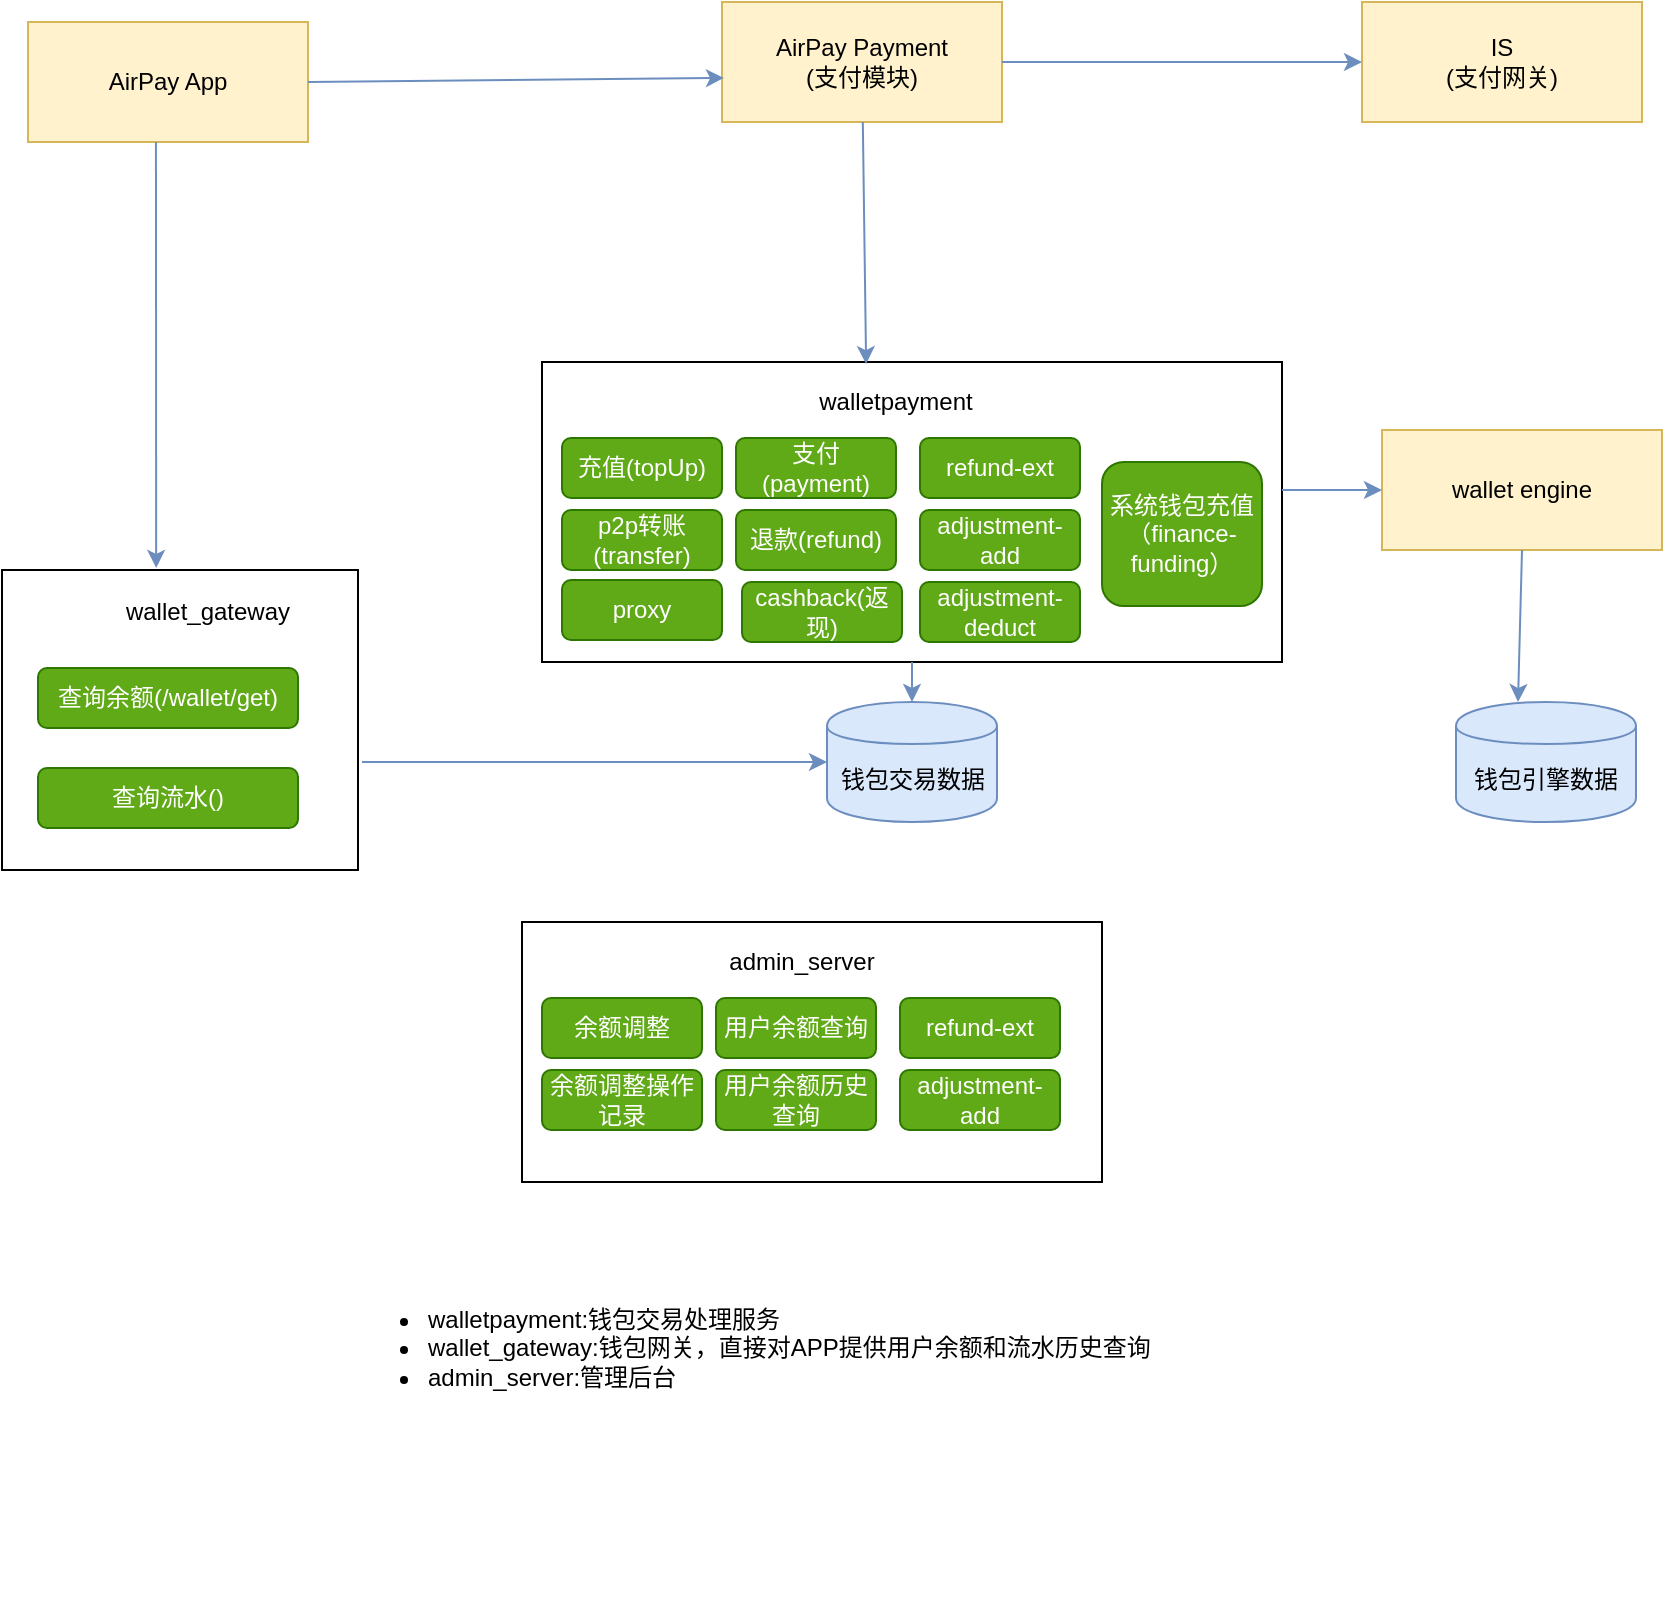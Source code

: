<mxfile version="13.2.4" type="github">
  <diagram id="bsD2x_KO6xM0R5m1DpQU" name="Page-1">
    <mxGraphModel dx="2125" dy="785" grid="1" gridSize="10" guides="1" tooltips="1" connect="1" arrows="1" fold="1" page="1" pageScale="1" pageWidth="827" pageHeight="1169" math="0" shadow="0">
      <root>
        <mxCell id="0" />
        <mxCell id="1" parent="0" />
        <mxCell id="wW9nk24ufCQ6Eqpu4SKE-6" value="" style="rounded=0;whiteSpace=wrap;html=1;" parent="1" vertex="1">
          <mxGeometry x="-270" y="310" width="370" height="150" as="geometry" />
        </mxCell>
        <mxCell id="wW9nk24ufCQ6Eqpu4SKE-4" value="proxy" style="rounded=1;whiteSpace=wrap;html=1;fillColor=#60a917;strokeColor=#2D7600;fontColor=#ffffff;" parent="1" vertex="1">
          <mxGeometry x="-260" y="419" width="80" height="30" as="geometry" />
        </mxCell>
        <mxCell id="wW9nk24ufCQ6Eqpu4SKE-5" value="p2p转账(transfer)" style="rounded=1;whiteSpace=wrap;html=1;fillColor=#60a917;strokeColor=#2D7600;fontColor=#ffffff;" parent="1" vertex="1">
          <mxGeometry x="-260" y="384" width="80" height="30" as="geometry" />
        </mxCell>
        <mxCell id="wW9nk24ufCQ6Eqpu4SKE-7" value="walletpayment" style="text;html=1;strokeColor=none;fillColor=none;align=center;verticalAlign=middle;whiteSpace=wrap;rounded=0;" parent="1" vertex="1">
          <mxGeometry x="-123" y="320" width="60" height="20" as="geometry" />
        </mxCell>
        <mxCell id="qn0rlDkQ1B8nhi_zscxB-5" value="AirPay App" style="rounded=0;whiteSpace=wrap;html=1;fillColor=#fff2cc;strokeColor=#d6b656;" parent="1" vertex="1">
          <mxGeometry x="-527" y="140" width="140" height="60" as="geometry" />
        </mxCell>
        <mxCell id="HvTuLi2SZUOxGm0iaF9G-14" value="充值(topUp)" style="rounded=1;whiteSpace=wrap;html=1;fillColor=#60a917;strokeColor=#2D7600;fontColor=#ffffff;" parent="1" vertex="1">
          <mxGeometry x="-260" y="348" width="80" height="30" as="geometry" />
        </mxCell>
        <mxCell id="HvTuLi2SZUOxGm0iaF9G-21" value="&lt;div style=&quot;text-align: justify&quot;&gt;&lt;ul&gt;&lt;li&gt;walletpayment:钱包交易处理服务&lt;/li&gt;&lt;li&gt;wallet_gateway:钱包网关，直接对APP提供用户余额和流水历史查询&lt;/li&gt;&lt;li&gt;admin_server:管理后台&lt;/li&gt;&lt;/ul&gt;&lt;/div&gt;&lt;div style=&quot;text-align: justify&quot;&gt;&lt;span style=&quot;font-weight: normal&quot;&gt;&lt;font style=&quot;font-size: 12px&quot;&gt;&lt;br&gt;&lt;/font&gt;&lt;/span&gt;&lt;/div&gt;" style="text;html=1;strokeColor=none;fillColor=none;spacing=5;spacingTop=-20;whiteSpace=wrap;overflow=hidden;rounded=0;" parent="1" vertex="1">
          <mxGeometry x="-372" y="780" width="500" height="150" as="geometry" />
        </mxCell>
        <mxCell id="NhHqqg0fZjunkmNu0OAJ-4" value="支付(payment)" style="rounded=1;whiteSpace=wrap;html=1;fillColor=#60a917;strokeColor=#2D7600;fontColor=#ffffff;" parent="1" vertex="1">
          <mxGeometry x="-173" y="348" width="80" height="30" as="geometry" />
        </mxCell>
        <mxCell id="NhHqqg0fZjunkmNu0OAJ-5" value="退款(refund)" style="rounded=1;whiteSpace=wrap;html=1;fillColor=#60a917;strokeColor=#2D7600;fontColor=#ffffff;" parent="1" vertex="1">
          <mxGeometry x="-173" y="384" width="80" height="30" as="geometry" />
        </mxCell>
        <mxCell id="NhHqqg0fZjunkmNu0OAJ-6" value="cashback(返现)" style="rounded=1;whiteSpace=wrap;html=1;fillColor=#60a917;strokeColor=#2D7600;fontColor=#ffffff;" parent="1" vertex="1">
          <mxGeometry x="-170" y="420" width="80" height="30" as="geometry" />
        </mxCell>
        <mxCell id="NhHqqg0fZjunkmNu0OAJ-7" value="refund-ext" style="rounded=1;whiteSpace=wrap;html=1;fillColor=#60a917;strokeColor=#2D7600;fontColor=#ffffff;" parent="1" vertex="1">
          <mxGeometry x="-81" y="348" width="80" height="30" as="geometry" />
        </mxCell>
        <mxCell id="NhHqqg0fZjunkmNu0OAJ-8" value="adjustment-add" style="rounded=1;whiteSpace=wrap;html=1;fillColor=#60a917;strokeColor=#2D7600;fontColor=#ffffff;" parent="1" vertex="1">
          <mxGeometry x="-81" y="384" width="80" height="30" as="geometry" />
        </mxCell>
        <mxCell id="NhHqqg0fZjunkmNu0OAJ-9" value="adjustment-deduct" style="rounded=1;whiteSpace=wrap;html=1;fillColor=#60a917;strokeColor=#2D7600;fontColor=#ffffff;" parent="1" vertex="1">
          <mxGeometry x="-81" y="420" width="80" height="30" as="geometry" />
        </mxCell>
        <mxCell id="NhHqqg0fZjunkmNu0OAJ-10" value="系统钱包充值（finance-funding）" style="rounded=1;whiteSpace=wrap;html=1;fillColor=#60a917;strokeColor=#2D7600;fontColor=#ffffff;" parent="1" vertex="1">
          <mxGeometry x="10" y="360" width="80" height="72" as="geometry" />
        </mxCell>
        <mxCell id="NhHqqg0fZjunkmNu0OAJ-11" value="" style="rounded=0;whiteSpace=wrap;html=1;" parent="1" vertex="1">
          <mxGeometry x="-540" y="414" width="178" height="150" as="geometry" />
        </mxCell>
        <mxCell id="NhHqqg0fZjunkmNu0OAJ-13" value="查询流水()" style="rounded=1;whiteSpace=wrap;html=1;fillColor=#60a917;strokeColor=#2D7600;fontColor=#ffffff;" parent="1" vertex="1">
          <mxGeometry x="-522" y="513" width="130" height="30" as="geometry" />
        </mxCell>
        <mxCell id="NhHqqg0fZjunkmNu0OAJ-14" value="wallet_gateway" style="text;html=1;strokeColor=none;fillColor=none;align=center;verticalAlign=middle;whiteSpace=wrap;rounded=0;" parent="1" vertex="1">
          <mxGeometry x="-502" y="425" width="130" height="20" as="geometry" />
        </mxCell>
        <mxCell id="NhHqqg0fZjunkmNu0OAJ-15" value="查询余额(/wallet/get)" style="rounded=1;whiteSpace=wrap;html=1;fillColor=#60a917;strokeColor=#2D7600;fontColor=#ffffff;" parent="1" vertex="1">
          <mxGeometry x="-522" y="463" width="130" height="30" as="geometry" />
        </mxCell>
        <mxCell id="NhHqqg0fZjunkmNu0OAJ-23" value="AirPay Payment&lt;br&gt;(支付模块)" style="rounded=0;whiteSpace=wrap;html=1;fillColor=#fff2cc;strokeColor=#d6b656;" parent="1" vertex="1">
          <mxGeometry x="-180" y="130" width="140" height="60" as="geometry" />
        </mxCell>
        <mxCell id="NhHqqg0fZjunkmNu0OAJ-24" value="IS&lt;br&gt;(支付网关)" style="rounded=0;whiteSpace=wrap;html=1;fillColor=#fff2cc;strokeColor=#d6b656;" parent="1" vertex="1">
          <mxGeometry x="140" y="130" width="140" height="60" as="geometry" />
        </mxCell>
        <mxCell id="D_jg47KwJ7MUG4NsFkgv-1" value="wallet engine" style="rounded=0;whiteSpace=wrap;html=1;fillColor=#fff2cc;strokeColor=#d6b656;" vertex="1" parent="1">
          <mxGeometry x="150" y="344" width="140" height="60" as="geometry" />
        </mxCell>
        <mxCell id="D_jg47KwJ7MUG4NsFkgv-2" value="钱包引擎数据" style="shape=cylinder;whiteSpace=wrap;html=1;boundedLbl=1;backgroundOutline=1;fillColor=#dae8fc;strokeColor=#6c8ebf;" vertex="1" parent="1">
          <mxGeometry x="187" y="480" width="90" height="60" as="geometry" />
        </mxCell>
        <mxCell id="D_jg47KwJ7MUG4NsFkgv-4" value="钱包交易数据" style="shape=cylinder;whiteSpace=wrap;html=1;boundedLbl=1;backgroundOutline=1;fillColor=#dae8fc;strokeColor=#6c8ebf;" vertex="1" parent="1">
          <mxGeometry x="-127.5" y="480" width="85" height="60" as="geometry" />
        </mxCell>
        <mxCell id="D_jg47KwJ7MUG4NsFkgv-5" value="" style="endArrow=classic;html=1;exitX=0.457;exitY=1;exitDx=0;exitDy=0;exitPerimeter=0;entryX=0.433;entryY=-0.007;entryDx=0;entryDy=0;entryPerimeter=0;fillColor=#dae8fc;strokeColor=#6c8ebf;" edge="1" parent="1" source="qn0rlDkQ1B8nhi_zscxB-5" target="NhHqqg0fZjunkmNu0OAJ-11">
          <mxGeometry width="50" height="50" relative="1" as="geometry">
            <mxPoint x="-190" y="370" as="sourcePoint" />
            <mxPoint x="-140" y="320" as="targetPoint" />
          </mxGeometry>
        </mxCell>
        <mxCell id="D_jg47KwJ7MUG4NsFkgv-6" value="" style="endArrow=classic;html=1;exitX=1;exitY=0.5;exitDx=0;exitDy=0;entryX=0.007;entryY=0.633;entryDx=0;entryDy=0;entryPerimeter=0;fillColor=#dae8fc;strokeColor=#6c8ebf;" edge="1" parent="1" source="qn0rlDkQ1B8nhi_zscxB-5" target="NhHqqg0fZjunkmNu0OAJ-23">
          <mxGeometry width="50" height="50" relative="1" as="geometry">
            <mxPoint x="-190" y="370" as="sourcePoint" />
            <mxPoint x="-140" y="320" as="targetPoint" />
          </mxGeometry>
        </mxCell>
        <mxCell id="D_jg47KwJ7MUG4NsFkgv-7" value="" style="endArrow=classic;html=1;exitX=1;exitY=0.5;exitDx=0;exitDy=0;entryX=0;entryY=0.5;entryDx=0;entryDy=0;fillColor=#dae8fc;strokeColor=#6c8ebf;" edge="1" parent="1" source="NhHqqg0fZjunkmNu0OAJ-23" target="NhHqqg0fZjunkmNu0OAJ-24">
          <mxGeometry width="50" height="50" relative="1" as="geometry">
            <mxPoint x="-190" y="370" as="sourcePoint" />
            <mxPoint x="-140" y="320" as="targetPoint" />
          </mxGeometry>
        </mxCell>
        <mxCell id="D_jg47KwJ7MUG4NsFkgv-8" value="" style="endArrow=classic;html=1;entryX=0.438;entryY=0.007;entryDx=0;entryDy=0;entryPerimeter=0;fillColor=#dae8fc;strokeColor=#6c8ebf;" edge="1" parent="1" source="NhHqqg0fZjunkmNu0OAJ-23" target="wW9nk24ufCQ6Eqpu4SKE-6">
          <mxGeometry width="50" height="50" relative="1" as="geometry">
            <mxPoint x="-190" y="370" as="sourcePoint" />
            <mxPoint x="-140" y="320" as="targetPoint" />
          </mxGeometry>
        </mxCell>
        <mxCell id="D_jg47KwJ7MUG4NsFkgv-9" value="" style="endArrow=classic;html=1;entryX=0;entryY=0.5;entryDx=0;entryDy=0;fillColor=#dae8fc;strokeColor=#6c8ebf;" edge="1" parent="1" target="D_jg47KwJ7MUG4NsFkgv-1">
          <mxGeometry width="50" height="50" relative="1" as="geometry">
            <mxPoint x="100" y="374" as="sourcePoint" />
            <mxPoint x="-140" y="320" as="targetPoint" />
          </mxGeometry>
        </mxCell>
        <mxCell id="D_jg47KwJ7MUG4NsFkgv-10" value="" style="endArrow=classic;html=1;exitX=0.5;exitY=1;exitDx=0;exitDy=0;fillColor=#dae8fc;strokeColor=#6c8ebf;" edge="1" parent="1" source="D_jg47KwJ7MUG4NsFkgv-1">
          <mxGeometry width="50" height="50" relative="1" as="geometry">
            <mxPoint x="230" y="450" as="sourcePoint" />
            <mxPoint x="218" y="480" as="targetPoint" />
          </mxGeometry>
        </mxCell>
        <mxCell id="D_jg47KwJ7MUG4NsFkgv-16" value="" style="endArrow=classic;html=1;entryX=0;entryY=0.5;entryDx=0;entryDy=0;fillColor=#dae8fc;strokeColor=#6c8ebf;" edge="1" parent="1" target="D_jg47KwJ7MUG4NsFkgv-4">
          <mxGeometry width="50" height="50" relative="1" as="geometry">
            <mxPoint x="-360" y="510" as="sourcePoint" />
            <mxPoint x="-140" y="320" as="targetPoint" />
          </mxGeometry>
        </mxCell>
        <mxCell id="D_jg47KwJ7MUG4NsFkgv-17" value="" style="endArrow=classic;html=1;entryX=0.5;entryY=0;entryDx=0;entryDy=0;fillColor=#dae8fc;strokeColor=#6c8ebf;" edge="1" parent="1" target="D_jg47KwJ7MUG4NsFkgv-4">
          <mxGeometry width="50" height="50" relative="1" as="geometry">
            <mxPoint x="-85" y="460" as="sourcePoint" />
            <mxPoint x="-140" y="320" as="targetPoint" />
          </mxGeometry>
        </mxCell>
        <mxCell id="D_jg47KwJ7MUG4NsFkgv-18" value="" style="rounded=0;whiteSpace=wrap;html=1;" vertex="1" parent="1">
          <mxGeometry x="-280" y="590" width="290" height="130" as="geometry" />
        </mxCell>
        <mxCell id="D_jg47KwJ7MUG4NsFkgv-20" value="余额调整操作记录" style="rounded=1;whiteSpace=wrap;html=1;fillColor=#60a917;strokeColor=#2D7600;fontColor=#ffffff;" vertex="1" parent="1">
          <mxGeometry x="-270" y="664" width="80" height="30" as="geometry" />
        </mxCell>
        <mxCell id="D_jg47KwJ7MUG4NsFkgv-21" value="admin_server" style="text;html=1;strokeColor=none;fillColor=none;align=center;verticalAlign=middle;whiteSpace=wrap;rounded=0;" vertex="1" parent="1">
          <mxGeometry x="-170" y="600" width="60" height="20" as="geometry" />
        </mxCell>
        <mxCell id="D_jg47KwJ7MUG4NsFkgv-22" value="余额调整" style="rounded=1;whiteSpace=wrap;html=1;fillColor=#60a917;strokeColor=#2D7600;fontColor=#ffffff;" vertex="1" parent="1">
          <mxGeometry x="-270" y="628" width="80" height="30" as="geometry" />
        </mxCell>
        <mxCell id="D_jg47KwJ7MUG4NsFkgv-23" value="用户余额查询" style="rounded=1;whiteSpace=wrap;html=1;fillColor=#60a917;strokeColor=#2D7600;fontColor=#ffffff;" vertex="1" parent="1">
          <mxGeometry x="-183" y="628" width="80" height="30" as="geometry" />
        </mxCell>
        <mxCell id="D_jg47KwJ7MUG4NsFkgv-24" value="用户余额历史查询" style="rounded=1;whiteSpace=wrap;html=1;fillColor=#60a917;strokeColor=#2D7600;fontColor=#ffffff;" vertex="1" parent="1">
          <mxGeometry x="-183" y="664" width="80" height="30" as="geometry" />
        </mxCell>
        <mxCell id="D_jg47KwJ7MUG4NsFkgv-26" value="refund-ext" style="rounded=1;whiteSpace=wrap;html=1;fillColor=#60a917;strokeColor=#2D7600;fontColor=#ffffff;" vertex="1" parent="1">
          <mxGeometry x="-91" y="628" width="80" height="30" as="geometry" />
        </mxCell>
        <mxCell id="D_jg47KwJ7MUG4NsFkgv-27" value="adjustment-add" style="rounded=1;whiteSpace=wrap;html=1;fillColor=#60a917;strokeColor=#2D7600;fontColor=#ffffff;" vertex="1" parent="1">
          <mxGeometry x="-91" y="664" width="80" height="30" as="geometry" />
        </mxCell>
      </root>
    </mxGraphModel>
  </diagram>
</mxfile>
